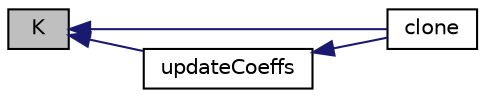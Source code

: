 digraph "K"
{
  bgcolor="transparent";
  edge [fontname="Helvetica",fontsize="10",labelfontname="Helvetica",labelfontsize="10"];
  node [fontname="Helvetica",fontsize="10",shape=record];
  rankdir="LR";
  Node1 [label="K",height=0.2,width=0.4,color="black", fillcolor="grey75", style="filled", fontcolor="black"];
  Node1 -> Node2 [dir="back",color="midnightblue",fontsize="10",style="solid",fontname="Helvetica"];
  Node2 [label="clone",height=0.2,width=0.4,color="black",URL="$a00793.html#a8a53cadd8227f307947ec9c8750e5f11",tooltip="Construct and return a clone setting internal field reference. "];
  Node1 -> Node3 [dir="back",color="midnightblue",fontsize="10",style="solid",fontname="Helvetica"];
  Node3 [label="updateCoeffs",height=0.2,width=0.4,color="black",URL="$a00793.html#a7e24eafac629d3733181cd942d4c902f",tooltip="Update the coefficients associated with the patch field. "];
  Node3 -> Node2 [dir="back",color="midnightblue",fontsize="10",style="solid",fontname="Helvetica"];
}

